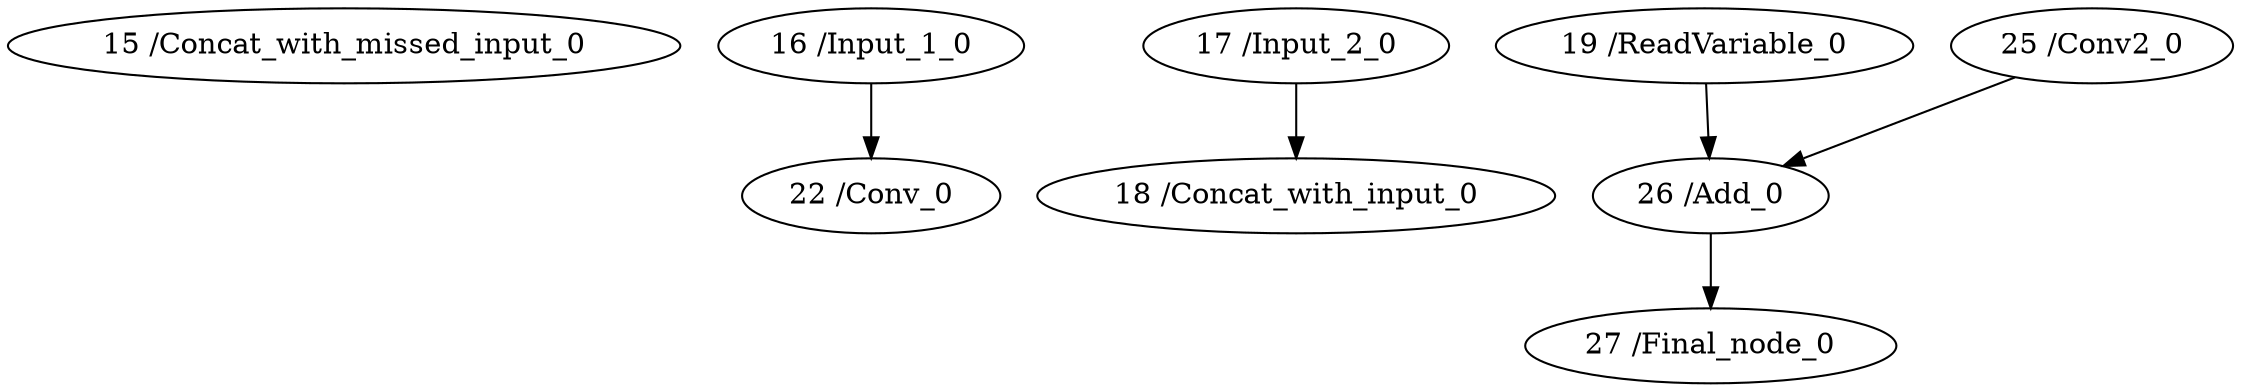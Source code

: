 strict digraph  {
"15 /Concat_with_missed_input_0" [id=15, type=Concat_with_missed_input];
"16 /Input_1_0" [id=16, type=Input_1];
"17 /Input_2_0" [id=17, type=Input_2];
"18 /Concat_with_input_0" [id=18, type=Concat_with_input];
"19 /ReadVariable_0" [id=19, type=ReadVariable];
"22 /Conv_0" [id=22, type=Conv];
"25 /Conv2_0" [id=25, type=Conv2];
"26 /Add_0" [id=26, type=Add];
"27 /Final_node_0" [id=27, type=Final_node];
"16 /Input_1_0" -> "22 /Conv_0";
"17 /Input_2_0" -> "18 /Concat_with_input_0";
"19 /ReadVariable_0" -> "26 /Add_0";
"25 /Conv2_0" -> "26 /Add_0";
"26 /Add_0" -> "27 /Final_node_0";
}
